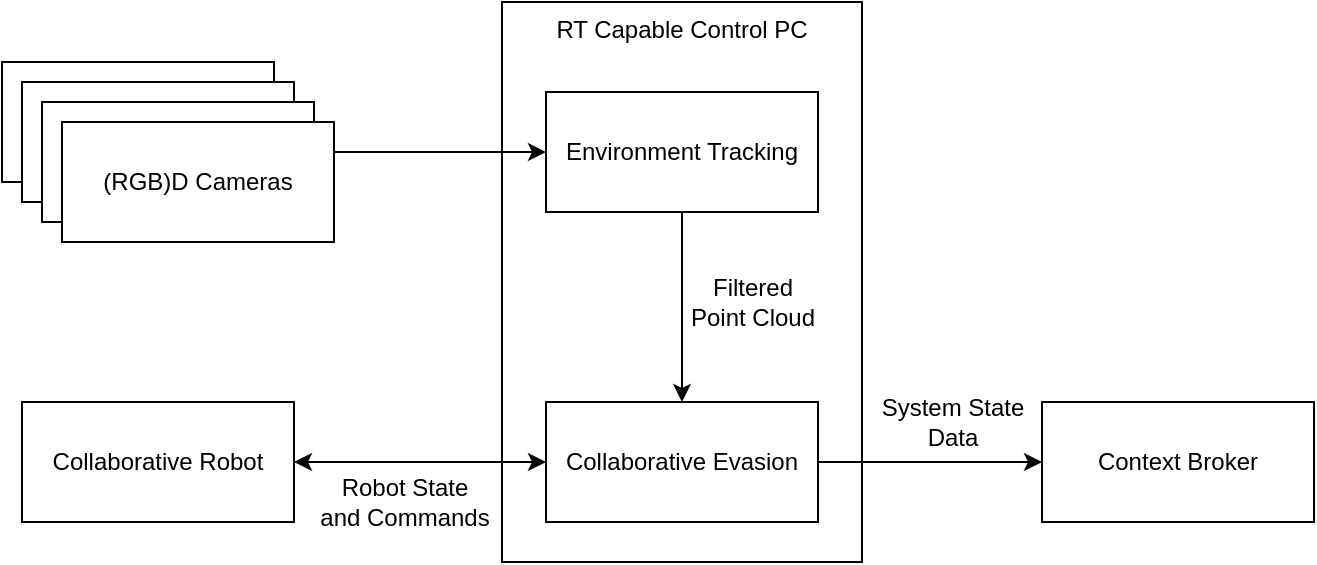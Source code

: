 <mxfile>
    <diagram id="mKCfP9jhOnLu-DaD2Pn5" name="Page-1">
        <mxGraphModel dx="318" dy="535" grid="1" gridSize="10" guides="1" tooltips="1" connect="1" arrows="1" fold="1" page="1" pageScale="1" pageWidth="827" pageHeight="1169" background="#ffffff" math="0" shadow="0">
            <root>
                <mxCell id="0"/>
                <mxCell id="1" parent="0"/>
                <mxCell id="qf1diwaIVTCJtGhCtxI0-6" value="RT Capable Control PC" style="rounded=0;whiteSpace=wrap;html=1;verticalAlign=top;" parent="1" vertex="1">
                    <mxGeometry x="360" y="170" width="180" height="280" as="geometry"/>
                </mxCell>
                <mxCell id="qf1diwaIVTCJtGhCtxI0-1" value="(RGB)D Cameras" style="rounded=0;whiteSpace=wrap;html=1;" parent="1" vertex="1">
                    <mxGeometry x="110" y="200" width="136" height="60" as="geometry"/>
                </mxCell>
                <mxCell id="qf1diwaIVTCJtGhCtxI0-2" value="(RGB)D Cameras" style="rounded=0;whiteSpace=wrap;html=1;" parent="1" vertex="1">
                    <mxGeometry x="120" y="210" width="136" height="60" as="geometry"/>
                </mxCell>
                <mxCell id="qf1diwaIVTCJtGhCtxI0-3" value="(RGB)D Cameras" style="rounded=0;whiteSpace=wrap;html=1;" parent="1" vertex="1">
                    <mxGeometry x="130" y="220" width="136" height="60" as="geometry"/>
                </mxCell>
                <mxCell id="qf1diwaIVTCJtGhCtxI0-8" style="edgeStyle=orthogonalEdgeStyle;rounded=0;orthogonalLoop=1;jettySize=auto;html=1;exitX=1;exitY=0.25;exitDx=0;exitDy=0;entryX=0;entryY=0.5;entryDx=0;entryDy=0;" parent="1" source="qf1diwaIVTCJtGhCtxI0-4" target="qf1diwaIVTCJtGhCtxI0-7" edge="1">
                    <mxGeometry relative="1" as="geometry"/>
                </mxCell>
                <mxCell id="qf1diwaIVTCJtGhCtxI0-4" value="(RGB)D Cameras" style="rounded=0;whiteSpace=wrap;html=1;" parent="1" vertex="1">
                    <mxGeometry x="140" y="230" width="136" height="60" as="geometry"/>
                </mxCell>
                <mxCell id="qf1diwaIVTCJtGhCtxI0-10" style="edgeStyle=orthogonalEdgeStyle;rounded=0;orthogonalLoop=1;jettySize=auto;html=1;exitX=1;exitY=0.5;exitDx=0;exitDy=0;entryX=0;entryY=0.5;entryDx=0;entryDy=0;startArrow=classic;startFill=1;" parent="1" source="qf1diwaIVTCJtGhCtxI0-5" target="qf1diwaIVTCJtGhCtxI0-9" edge="1">
                    <mxGeometry relative="1" as="geometry"/>
                </mxCell>
                <mxCell id="qf1diwaIVTCJtGhCtxI0-5" value="Collaborative Robot" style="rounded=0;whiteSpace=wrap;html=1;" parent="1" vertex="1">
                    <mxGeometry x="120" y="370" width="136" height="60" as="geometry"/>
                </mxCell>
                <mxCell id="qf1diwaIVTCJtGhCtxI0-11" style="edgeStyle=orthogonalEdgeStyle;rounded=0;orthogonalLoop=1;jettySize=auto;html=1;exitX=0.5;exitY=1;exitDx=0;exitDy=0;entryX=0.5;entryY=0;entryDx=0;entryDy=0;startArrow=none;startFill=0;" parent="1" source="qf1diwaIVTCJtGhCtxI0-7" target="qf1diwaIVTCJtGhCtxI0-9" edge="1">
                    <mxGeometry relative="1" as="geometry"/>
                </mxCell>
                <mxCell id="qf1diwaIVTCJtGhCtxI0-7" value="Environment Tracking" style="rounded=0;whiteSpace=wrap;html=1;" parent="1" vertex="1">
                    <mxGeometry x="382" y="215" width="136" height="60" as="geometry"/>
                </mxCell>
                <mxCell id="5" style="edgeStyle=none;html=1;exitX=1;exitY=0.5;exitDx=0;exitDy=0;entryX=0;entryY=0.5;entryDx=0;entryDy=0;" parent="1" source="qf1diwaIVTCJtGhCtxI0-9" target="7" edge="1">
                    <mxGeometry relative="1" as="geometry">
                        <mxPoint x="680" y="400" as="targetPoint"/>
                    </mxGeometry>
                </mxCell>
                <mxCell id="qf1diwaIVTCJtGhCtxI0-9" value="Collaborative Evasion" style="rounded=0;whiteSpace=wrap;html=1;" parent="1" vertex="1">
                    <mxGeometry x="382" y="370" width="136" height="60" as="geometry"/>
                </mxCell>
                <mxCell id="2" value="Filtered&lt;br&gt;Point Cloud" style="text;html=1;align=center;verticalAlign=middle;resizable=0;points=[];autosize=1;strokeColor=none;fillColor=none;" parent="1" vertex="1">
                    <mxGeometry x="440" y="300" width="90" height="40" as="geometry"/>
                </mxCell>
                <mxCell id="3" value="Robot State&lt;br&gt;and Commands" style="text;html=1;align=center;verticalAlign=middle;resizable=0;points=[];autosize=1;strokeColor=none;fillColor=none;" parent="1" vertex="1">
                    <mxGeometry x="256" y="400" width="110" height="40" as="geometry"/>
                </mxCell>
                <mxCell id="6" value="System State&lt;br&gt;Data" style="text;html=1;align=center;verticalAlign=middle;resizable=0;points=[];autosize=1;strokeColor=none;fillColor=none;" parent="1" vertex="1">
                    <mxGeometry x="540" y="360" width="90" height="40" as="geometry"/>
                </mxCell>
                <mxCell id="7" value="Context Broker" style="rounded=0;whiteSpace=wrap;html=1;" parent="1" vertex="1">
                    <mxGeometry x="630" y="370" width="136" height="60" as="geometry"/>
                </mxCell>
            </root>
        </mxGraphModel>
    </diagram>
</mxfile>